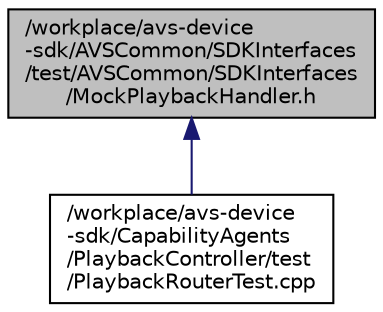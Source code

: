 digraph "/workplace/avs-device-sdk/AVSCommon/SDKInterfaces/test/AVSCommon/SDKInterfaces/MockPlaybackHandler.h"
{
  edge [fontname="Helvetica",fontsize="10",labelfontname="Helvetica",labelfontsize="10"];
  node [fontname="Helvetica",fontsize="10",shape=record];
  Node5 [label="/workplace/avs-device\l-sdk/AVSCommon/SDKInterfaces\l/test/AVSCommon/SDKInterfaces\l/MockPlaybackHandler.h",height=0.2,width=0.4,color="black", fillcolor="grey75", style="filled", fontcolor="black"];
  Node5 -> Node6 [dir="back",color="midnightblue",fontsize="10",style="solid",fontname="Helvetica"];
  Node6 [label="/workplace/avs-device\l-sdk/CapabilityAgents\l/PlaybackController/test\l/PlaybackRouterTest.cpp",height=0.2,width=0.4,color="black", fillcolor="white", style="filled",URL="$_playback_router_test_8cpp.html"];
}
